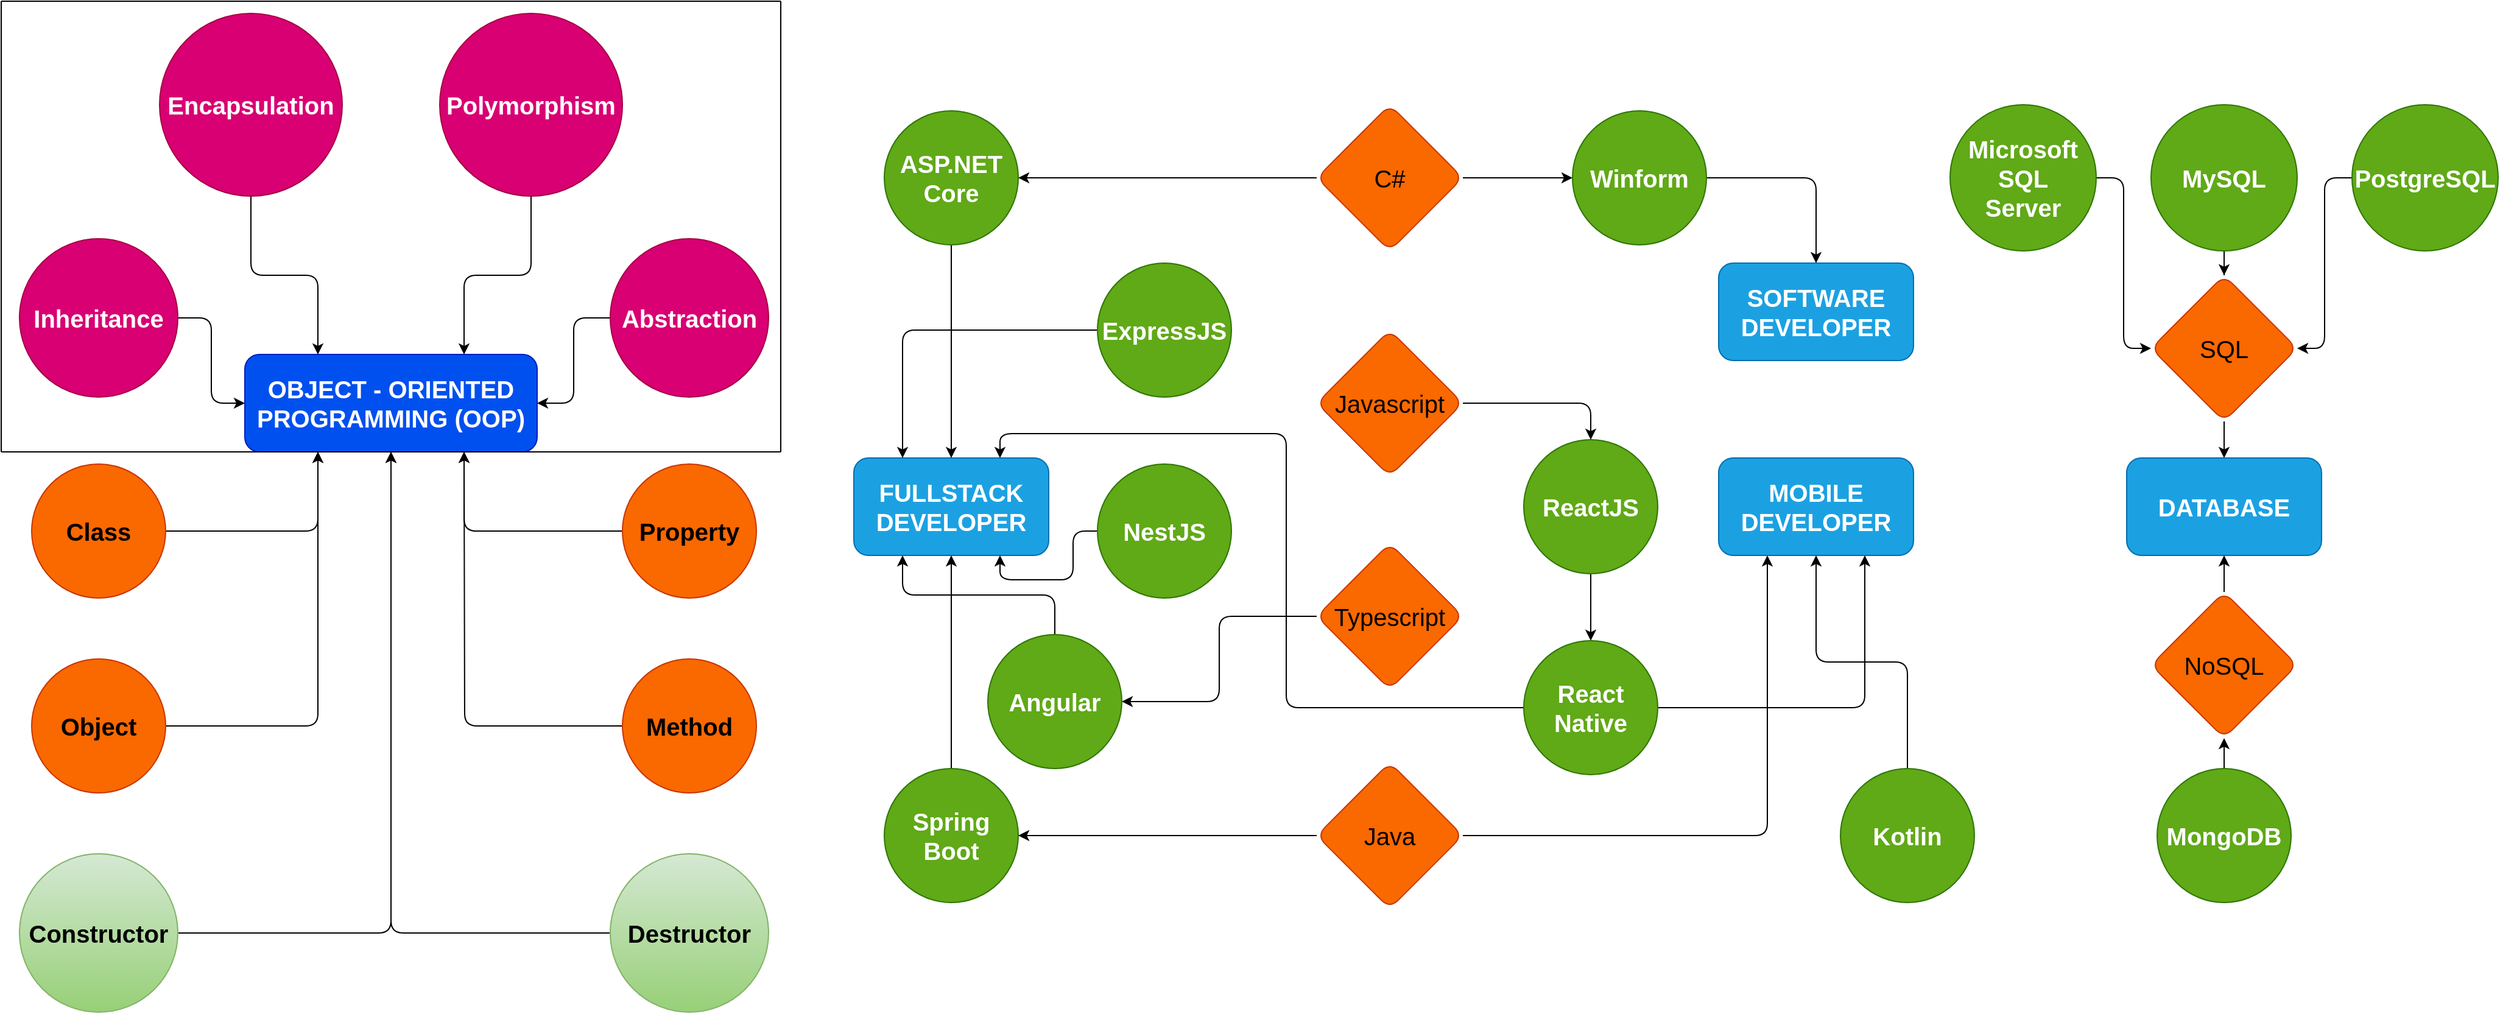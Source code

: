 <mxfile version="24.5.4" type="device">
  <diagram name="Page-1" id="HxqpMqg-U0cw5XxjJVu4">
    <mxGraphModel dx="2153" dy="1868" grid="1" gridSize="10" guides="1" tooltips="1" connect="1" arrows="1" fold="1" page="1" pageScale="1" pageWidth="850" pageHeight="1100" background="none" math="0" shadow="0">
      <root>
        <mxCell id="0" />
        <mxCell id="1" parent="0" />
        <mxCell id="wzljlsoMppxHs4TwsYyM-1" value="&lt;font style=&quot;font-size: 20px;&quot;&gt;&lt;b&gt;FULLSTACK&lt;/b&gt;&lt;/font&gt;&lt;div&gt;&lt;font style=&quot;font-size: 20px;&quot;&gt;&lt;b&gt;DEVELOPER&lt;/b&gt;&lt;/font&gt;&lt;/div&gt;" style="rounded=1;whiteSpace=wrap;html=1;fillColor=#1ba1e2;strokeColor=#006EAF;fontColor=#ffffff;" parent="1" vertex="1">
          <mxGeometry x="160" y="230" width="160" height="80" as="geometry" />
        </mxCell>
        <mxCell id="wzljlsoMppxHs4TwsYyM-24" style="edgeStyle=orthogonalEdgeStyle;rounded=1;orthogonalLoop=1;jettySize=auto;html=1;" parent="1" source="wzljlsoMppxHs4TwsYyM-6" target="wzljlsoMppxHs4TwsYyM-1" edge="1">
          <mxGeometry relative="1" as="geometry" />
        </mxCell>
        <mxCell id="wzljlsoMppxHs4TwsYyM-6" value="&lt;span style=&quot;font-size: 20px;&quot;&gt;&lt;b&gt;ASP.NET Core&lt;/b&gt;&lt;/span&gt;" style="ellipse;whiteSpace=wrap;html=1;aspect=fixed;fillColor=#60a917;strokeColor=#2D7600;fontColor=#ffffff;rounded=1;" parent="1" vertex="1">
          <mxGeometry x="185" y="-55" width="110" height="110" as="geometry" />
        </mxCell>
        <mxCell id="wzljlsoMppxHs4TwsYyM-10" style="edgeStyle=orthogonalEdgeStyle;rounded=1;orthogonalLoop=1;jettySize=auto;html=1;entryX=0.5;entryY=1;entryDx=0;entryDy=0;" parent="1" source="wzljlsoMppxHs4TwsYyM-9" target="wzljlsoMppxHs4TwsYyM-1" edge="1">
          <mxGeometry relative="1" as="geometry" />
        </mxCell>
        <mxCell id="wzljlsoMppxHs4TwsYyM-9" value="&lt;span style=&quot;font-size: 20px;&quot;&gt;&lt;b&gt;Spring&lt;/b&gt;&lt;/span&gt;&lt;div&gt;&lt;span style=&quot;font-size: 20px;&quot;&gt;&lt;b&gt;Boot&lt;/b&gt;&lt;/span&gt;&lt;/div&gt;" style="ellipse;whiteSpace=wrap;html=1;aspect=fixed;fillColor=#60a917;strokeColor=#2D7600;fontColor=#ffffff;rounded=1;" parent="1" vertex="1">
          <mxGeometry x="185" y="485" width="110" height="110" as="geometry" />
        </mxCell>
        <mxCell id="wzljlsoMppxHs4TwsYyM-19" style="edgeStyle=orthogonalEdgeStyle;rounded=1;orthogonalLoop=1;jettySize=auto;html=1;entryX=0;entryY=0.5;entryDx=0;entryDy=0;" parent="1" source="wzljlsoMppxHs4TwsYyM-12" target="wzljlsoMppxHs4TwsYyM-18" edge="1">
          <mxGeometry relative="1" as="geometry" />
        </mxCell>
        <mxCell id="wzljlsoMppxHs4TwsYyM-21" style="edgeStyle=orthogonalEdgeStyle;rounded=1;orthogonalLoop=1;jettySize=auto;html=1;entryX=1;entryY=0.5;entryDx=0;entryDy=0;" parent="1" source="wzljlsoMppxHs4TwsYyM-12" target="wzljlsoMppxHs4TwsYyM-6" edge="1">
          <mxGeometry relative="1" as="geometry" />
        </mxCell>
        <mxCell id="wzljlsoMppxHs4TwsYyM-12" value="&lt;font style=&quot;font-size: 20px;&quot;&gt;C#&lt;/font&gt;" style="rhombus;whiteSpace=wrap;html=1;fillColor=#fa6800;fontColor=#000000;strokeColor=#C73500;rounded=1;" parent="1" vertex="1">
          <mxGeometry x="540" y="-60" width="120" height="120" as="geometry" />
        </mxCell>
        <mxCell id="wzljlsoMppxHs4TwsYyM-15" style="edgeStyle=orthogonalEdgeStyle;rounded=1;orthogonalLoop=1;jettySize=auto;html=1;entryX=1;entryY=0.5;entryDx=0;entryDy=0;" parent="1" source="wzljlsoMppxHs4TwsYyM-14" target="wzljlsoMppxHs4TwsYyM-9" edge="1">
          <mxGeometry relative="1" as="geometry" />
        </mxCell>
        <mxCell id="wzljlsoMppxHs4TwsYyM-34" style="edgeStyle=orthogonalEdgeStyle;rounded=1;orthogonalLoop=1;jettySize=auto;html=1;entryX=0.25;entryY=1;entryDx=0;entryDy=0;" parent="1" source="wzljlsoMppxHs4TwsYyM-14" target="wzljlsoMppxHs4TwsYyM-29" edge="1">
          <mxGeometry relative="1" as="geometry" />
        </mxCell>
        <mxCell id="wzljlsoMppxHs4TwsYyM-14" value="&lt;span style=&quot;font-size: 20px;&quot;&gt;Java&lt;/span&gt;" style="rhombus;whiteSpace=wrap;html=1;fillColor=#fa6800;fontColor=#000000;strokeColor=#C73500;rounded=1;" parent="1" vertex="1">
          <mxGeometry x="540" y="480" width="120" height="120" as="geometry" />
        </mxCell>
        <mxCell id="wzljlsoMppxHs4TwsYyM-17" value="&lt;font style=&quot;font-size: 20px;&quot;&gt;&lt;b&gt;SOFTWARE DEVELOPER&lt;/b&gt;&lt;/font&gt;" style="rounded=1;whiteSpace=wrap;html=1;fillColor=#1ba1e2;strokeColor=#006EAF;fontColor=#ffffff;" parent="1" vertex="1">
          <mxGeometry x="870" y="70" width="160" height="80" as="geometry" />
        </mxCell>
        <mxCell id="wzljlsoMppxHs4TwsYyM-20" style="edgeStyle=orthogonalEdgeStyle;rounded=1;orthogonalLoop=1;jettySize=auto;html=1;" parent="1" source="wzljlsoMppxHs4TwsYyM-18" target="wzljlsoMppxHs4TwsYyM-17" edge="1">
          <mxGeometry relative="1" as="geometry" />
        </mxCell>
        <mxCell id="wzljlsoMppxHs4TwsYyM-18" value="&lt;span style=&quot;font-size: 20px;&quot;&gt;&lt;b&gt;Winform&lt;/b&gt;&lt;/span&gt;" style="ellipse;whiteSpace=wrap;html=1;aspect=fixed;fillColor=#60a917;strokeColor=#2D7600;fontColor=#ffffff;rounded=1;" parent="1" vertex="1">
          <mxGeometry x="750" y="-55" width="110" height="110" as="geometry" />
        </mxCell>
        <mxCell id="ozLXA-_nRd69hz9zHMmb-9" style="edgeStyle=orthogonalEdgeStyle;rounded=1;orthogonalLoop=1;jettySize=auto;html=1;entryX=1;entryY=0.5;entryDx=0;entryDy=0;curved=0;" edge="1" parent="1" source="wzljlsoMppxHs4TwsYyM-22" target="ozLXA-_nRd69hz9zHMmb-8">
          <mxGeometry relative="1" as="geometry" />
        </mxCell>
        <mxCell id="wzljlsoMppxHs4TwsYyM-22" value="&lt;span style=&quot;font-size: 20px;&quot;&gt;Typescript&lt;/span&gt;" style="rhombus;whiteSpace=wrap;html=1;fillColor=#fa6800;fontColor=#000000;strokeColor=#C73500;rounded=1;" parent="1" vertex="1">
          <mxGeometry x="540" y="300" width="120" height="120" as="geometry" />
        </mxCell>
        <mxCell id="wzljlsoMppxHs4TwsYyM-40" style="edgeStyle=orthogonalEdgeStyle;rounded=1;orthogonalLoop=1;jettySize=auto;html=1;entryX=0.5;entryY=0;entryDx=0;entryDy=0;" parent="1" source="wzljlsoMppxHs4TwsYyM-27" target="wzljlsoMppxHs4TwsYyM-30" edge="1">
          <mxGeometry relative="1" as="geometry" />
        </mxCell>
        <mxCell id="wzljlsoMppxHs4TwsYyM-27" value="&lt;span style=&quot;font-size: 20px;&quot;&gt;&lt;b&gt;ReactJS&lt;/b&gt;&lt;/span&gt;" style="ellipse;whiteSpace=wrap;html=1;aspect=fixed;fillColor=#60a917;strokeColor=#2D7600;fontColor=#ffffff;rounded=1;" parent="1" vertex="1">
          <mxGeometry x="710" y="215" width="110" height="110" as="geometry" />
        </mxCell>
        <mxCell id="wzljlsoMppxHs4TwsYyM-29" value="&lt;font style=&quot;font-size: 20px;&quot;&gt;&lt;b&gt;MOBILE DEVELOPER&lt;/b&gt;&lt;/font&gt;" style="rounded=1;whiteSpace=wrap;html=1;fillColor=#1ba1e2;strokeColor=#006EAF;fontColor=#ffffff;" parent="1" vertex="1">
          <mxGeometry x="870" y="230" width="160" height="80" as="geometry" />
        </mxCell>
        <mxCell id="wzljlsoMppxHs4TwsYyM-41" style="edgeStyle=orthogonalEdgeStyle;rounded=1;orthogonalLoop=1;jettySize=auto;html=1;entryX=0.75;entryY=1;entryDx=0;entryDy=0;" parent="1" source="wzljlsoMppxHs4TwsYyM-30" target="wzljlsoMppxHs4TwsYyM-29" edge="1">
          <mxGeometry relative="1" as="geometry" />
        </mxCell>
        <mxCell id="ozLXA-_nRd69hz9zHMmb-16" style="edgeStyle=orthogonalEdgeStyle;rounded=1;orthogonalLoop=1;jettySize=auto;html=1;entryX=0.75;entryY=0;entryDx=0;entryDy=0;curved=0;" edge="1" parent="1" source="wzljlsoMppxHs4TwsYyM-30" target="wzljlsoMppxHs4TwsYyM-1">
          <mxGeometry relative="1" as="geometry" />
        </mxCell>
        <mxCell id="wzljlsoMppxHs4TwsYyM-30" value="&lt;span style=&quot;font-size: 20px;&quot;&gt;&lt;b&gt;React&lt;/b&gt;&lt;/span&gt;&lt;div&gt;&lt;span style=&quot;font-size: 20px;&quot;&gt;&lt;b&gt;Native&lt;/b&gt;&lt;/span&gt;&lt;/div&gt;" style="ellipse;whiteSpace=wrap;html=1;aspect=fixed;fillColor=#60a917;strokeColor=#2D7600;fontColor=#ffffff;rounded=1;" parent="1" vertex="1">
          <mxGeometry x="710" y="380" width="110" height="110" as="geometry" />
        </mxCell>
        <mxCell id="wzljlsoMppxHs4TwsYyM-37" style="edgeStyle=orthogonalEdgeStyle;rounded=1;orthogonalLoop=1;jettySize=auto;html=1;entryX=0.5;entryY=1;entryDx=0;entryDy=0;" parent="1" source="wzljlsoMppxHs4TwsYyM-36" target="wzljlsoMppxHs4TwsYyM-29" edge="1">
          <mxGeometry relative="1" as="geometry" />
        </mxCell>
        <mxCell id="wzljlsoMppxHs4TwsYyM-36" value="&lt;span style=&quot;font-size: 20px;&quot;&gt;&lt;b&gt;Kotlin&lt;/b&gt;&lt;/span&gt;" style="ellipse;whiteSpace=wrap;html=1;aspect=fixed;fillColor=#60a917;strokeColor=#2D7600;fontColor=#ffffff;rounded=1;" parent="1" vertex="1">
          <mxGeometry x="970" y="485" width="110" height="110" as="geometry" />
        </mxCell>
        <mxCell id="wzljlsoMppxHs4TwsYyM-43" value="&lt;span style=&quot;font-size: 20px;&quot;&gt;&lt;b&gt;DATABASE&lt;/b&gt;&lt;/span&gt;" style="rounded=1;whiteSpace=wrap;html=1;fillColor=#1ba1e2;strokeColor=#006EAF;fontColor=#ffffff;" parent="1" vertex="1">
          <mxGeometry x="1205" y="230" width="160" height="80" as="geometry" />
        </mxCell>
        <mxCell id="wzljlsoMppxHs4TwsYyM-49" value="" style="edgeStyle=orthogonalEdgeStyle;rounded=1;orthogonalLoop=1;jettySize=auto;html=1;" parent="1" source="wzljlsoMppxHs4TwsYyM-44" target="wzljlsoMppxHs4TwsYyM-46" edge="1">
          <mxGeometry relative="1" as="geometry" />
        </mxCell>
        <mxCell id="wzljlsoMppxHs4TwsYyM-44" value="&lt;span style=&quot;font-size: 20px;&quot;&gt;&lt;b&gt;MongoDB&lt;/b&gt;&lt;/span&gt;" style="ellipse;whiteSpace=wrap;html=1;aspect=fixed;fillColor=#60a917;strokeColor=#2D7600;fontColor=#ffffff;rounded=1;" parent="1" vertex="1">
          <mxGeometry x="1230" y="485" width="110" height="110" as="geometry" />
        </mxCell>
        <mxCell id="wzljlsoMppxHs4TwsYyM-47" style="edgeStyle=orthogonalEdgeStyle;rounded=1;orthogonalLoop=1;jettySize=auto;html=1;entryX=0.5;entryY=1;entryDx=0;entryDy=0;" parent="1" source="wzljlsoMppxHs4TwsYyM-46" target="wzljlsoMppxHs4TwsYyM-43" edge="1">
          <mxGeometry relative="1" as="geometry" />
        </mxCell>
        <mxCell id="wzljlsoMppxHs4TwsYyM-46" value="&lt;span style=&quot;font-size: 20px;&quot;&gt;NoSQL&lt;/span&gt;" style="rhombus;whiteSpace=wrap;html=1;fillColor=#fa6800;fontColor=#000000;strokeColor=#C73500;rounded=1;" parent="1" vertex="1">
          <mxGeometry x="1225" y="340" width="120" height="120" as="geometry" />
        </mxCell>
        <mxCell id="wzljlsoMppxHs4TwsYyM-48" style="edgeStyle=orthogonalEdgeStyle;rounded=1;orthogonalLoop=1;jettySize=auto;html=1;exitX=0.5;exitY=1;exitDx=0;exitDy=0;" parent="1" source="wzljlsoMppxHs4TwsYyM-46" target="wzljlsoMppxHs4TwsYyM-46" edge="1">
          <mxGeometry relative="1" as="geometry" />
        </mxCell>
        <mxCell id="wzljlsoMppxHs4TwsYyM-55" value="" style="edgeStyle=orthogonalEdgeStyle;rounded=1;orthogonalLoop=1;jettySize=auto;html=1;" parent="1" source="wzljlsoMppxHs4TwsYyM-50" target="wzljlsoMppxHs4TwsYyM-43" edge="1">
          <mxGeometry relative="1" as="geometry" />
        </mxCell>
        <mxCell id="wzljlsoMppxHs4TwsYyM-50" value="&lt;span style=&quot;font-size: 20px;&quot;&gt;SQL&lt;/span&gt;" style="rhombus;whiteSpace=wrap;html=1;fillColor=#fa6800;fontColor=#000000;strokeColor=#C73500;rounded=1;" parent="1" vertex="1">
          <mxGeometry x="1225" y="80" width="120" height="120" as="geometry" />
        </mxCell>
        <mxCell id="wzljlsoMppxHs4TwsYyM-53" style="edgeStyle=orthogonalEdgeStyle;rounded=1;orthogonalLoop=1;jettySize=auto;html=1;entryX=0;entryY=0.5;entryDx=0;entryDy=0;" parent="1" source="wzljlsoMppxHs4TwsYyM-51" target="wzljlsoMppxHs4TwsYyM-50" edge="1">
          <mxGeometry relative="1" as="geometry" />
        </mxCell>
        <mxCell id="wzljlsoMppxHs4TwsYyM-51" value="&lt;span style=&quot;font-size: 20px;&quot;&gt;&lt;b&gt;Microsoft&lt;/b&gt;&lt;/span&gt;&lt;div&gt;&lt;span style=&quot;font-size: 20px;&quot;&gt;&lt;b&gt;SQL&lt;/b&gt;&lt;/span&gt;&lt;/div&gt;&lt;div&gt;&lt;span style=&quot;font-size: 20px;&quot;&gt;&lt;b&gt;Server&lt;/b&gt;&lt;/span&gt;&lt;/div&gt;" style="ellipse;whiteSpace=wrap;html=1;aspect=fixed;fillColor=#60a917;strokeColor=#2D7600;fontColor=#ffffff;rounded=1;" parent="1" vertex="1">
          <mxGeometry x="1060" y="-60" width="120" height="120" as="geometry" />
        </mxCell>
        <mxCell id="wzljlsoMppxHs4TwsYyM-54" style="edgeStyle=orthogonalEdgeStyle;rounded=1;orthogonalLoop=1;jettySize=auto;html=1;entryX=1;entryY=0.5;entryDx=0;entryDy=0;" parent="1" source="wzljlsoMppxHs4TwsYyM-52" target="wzljlsoMppxHs4TwsYyM-50" edge="1">
          <mxGeometry relative="1" as="geometry" />
        </mxCell>
        <mxCell id="wzljlsoMppxHs4TwsYyM-52" value="&lt;span style=&quot;font-size: 20px;&quot;&gt;&lt;b&gt;PostgreSQL&lt;/b&gt;&lt;/span&gt;" style="ellipse;whiteSpace=wrap;html=1;aspect=fixed;fillColor=#60a917;strokeColor=#2D7600;fontColor=#ffffff;rounded=1;" parent="1" vertex="1">
          <mxGeometry x="1390" y="-60" width="120" height="120" as="geometry" />
        </mxCell>
        <mxCell id="FkTfqbYWUQrHpsIySJ_S-1" value="&lt;span style=&quot;font-size: 20px;&quot;&gt;&lt;b&gt;OBJECT - ORIENTED PROGRAMMING (OOP)&lt;/b&gt;&lt;/span&gt;" style="rounded=1;whiteSpace=wrap;html=1;fillColor=#0050ef;strokeColor=#001DBC;fontColor=#ffffff;" parent="1" vertex="1">
          <mxGeometry x="-340" y="145" width="240" height="80" as="geometry" />
        </mxCell>
        <mxCell id="FkTfqbYWUQrHpsIySJ_S-4" style="edgeStyle=orthogonalEdgeStyle;rounded=1;orthogonalLoop=1;jettySize=auto;html=1;" parent="1" source="FkTfqbYWUQrHpsIySJ_S-3" target="FkTfqbYWUQrHpsIySJ_S-1" edge="1">
          <mxGeometry relative="1" as="geometry" />
        </mxCell>
        <mxCell id="FkTfqbYWUQrHpsIySJ_S-3" value="&lt;span style=&quot;font-size: 20px;&quot;&gt;&lt;b&gt;Inheritance&lt;/b&gt;&lt;/span&gt;" style="ellipse;whiteSpace=wrap;html=1;aspect=fixed;fillColor=#d80073;strokeColor=#A50040;fontColor=#ffffff;rounded=1;" parent="1" vertex="1">
          <mxGeometry x="-525" y="50" width="130" height="130" as="geometry" />
        </mxCell>
        <mxCell id="FkTfqbYWUQrHpsIySJ_S-6" style="edgeStyle=orthogonalEdgeStyle;rounded=1;orthogonalLoop=1;jettySize=auto;html=1;entryX=0.25;entryY=0;entryDx=0;entryDy=0;" parent="1" source="FkTfqbYWUQrHpsIySJ_S-5" target="FkTfqbYWUQrHpsIySJ_S-1" edge="1">
          <mxGeometry relative="1" as="geometry" />
        </mxCell>
        <mxCell id="FkTfqbYWUQrHpsIySJ_S-5" value="&lt;span style=&quot;font-size: 20px;&quot;&gt;&lt;b&gt;Encapsulation&lt;/b&gt;&lt;/span&gt;" style="ellipse;whiteSpace=wrap;html=1;aspect=fixed;fillColor=#d80073;strokeColor=#A50040;fontColor=#ffffff;rounded=1;" parent="1" vertex="1">
          <mxGeometry x="-410" y="-135" width="150" height="150" as="geometry" />
        </mxCell>
        <mxCell id="FkTfqbYWUQrHpsIySJ_S-8" style="edgeStyle=orthogonalEdgeStyle;rounded=1;orthogonalLoop=1;jettySize=auto;html=1;entryX=0.75;entryY=0;entryDx=0;entryDy=0;" parent="1" source="FkTfqbYWUQrHpsIySJ_S-7" target="FkTfqbYWUQrHpsIySJ_S-1" edge="1">
          <mxGeometry relative="1" as="geometry" />
        </mxCell>
        <mxCell id="FkTfqbYWUQrHpsIySJ_S-7" value="&lt;span style=&quot;font-size: 20px;&quot;&gt;&lt;b&gt;Polymorphism&lt;/b&gt;&lt;/span&gt;" style="ellipse;whiteSpace=wrap;html=1;aspect=fixed;fillColor=#d80073;strokeColor=#A50040;fontColor=#ffffff;rounded=1;" parent="1" vertex="1">
          <mxGeometry x="-180" y="-135" width="150" height="150" as="geometry" />
        </mxCell>
        <mxCell id="FkTfqbYWUQrHpsIySJ_S-10" style="edgeStyle=orthogonalEdgeStyle;rounded=1;orthogonalLoop=1;jettySize=auto;html=1;entryX=1;entryY=0.5;entryDx=0;entryDy=0;" parent="1" source="FkTfqbYWUQrHpsIySJ_S-9" target="FkTfqbYWUQrHpsIySJ_S-1" edge="1">
          <mxGeometry relative="1" as="geometry" />
        </mxCell>
        <mxCell id="FkTfqbYWUQrHpsIySJ_S-9" value="&lt;span style=&quot;font-size: 20px;&quot;&gt;&lt;b&gt;Abstraction&lt;/b&gt;&lt;/span&gt;" style="ellipse;whiteSpace=wrap;html=1;aspect=fixed;fillColor=#d80073;strokeColor=#A50040;fontColor=#ffffff;rounded=1;" parent="1" vertex="1">
          <mxGeometry x="-40" y="50" width="130" height="130" as="geometry" />
        </mxCell>
        <mxCell id="FkTfqbYWUQrHpsIySJ_S-16" style="edgeStyle=orthogonalEdgeStyle;rounded=1;orthogonalLoop=1;jettySize=auto;html=1;entryX=0.25;entryY=1;entryDx=0;entryDy=0;" parent="1" source="FkTfqbYWUQrHpsIySJ_S-12" target="FkTfqbYWUQrHpsIySJ_S-1" edge="1">
          <mxGeometry relative="1" as="geometry" />
        </mxCell>
        <mxCell id="FkTfqbYWUQrHpsIySJ_S-12" value="&lt;span style=&quot;font-size: 20px;&quot;&gt;&lt;b&gt;Class&lt;/b&gt;&lt;/span&gt;" style="ellipse;whiteSpace=wrap;html=1;aspect=fixed;fillColor=#fa6800;strokeColor=#C73500;fontColor=#000000;rounded=1;" parent="1" vertex="1">
          <mxGeometry x="-515" y="235" width="110" height="110" as="geometry" />
        </mxCell>
        <mxCell id="FkTfqbYWUQrHpsIySJ_S-18" style="edgeStyle=orthogonalEdgeStyle;rounded=1;orthogonalLoop=1;jettySize=auto;html=1;entryX=0.25;entryY=1;entryDx=0;entryDy=0;" parent="1" source="FkTfqbYWUQrHpsIySJ_S-13" target="FkTfqbYWUQrHpsIySJ_S-1" edge="1">
          <mxGeometry relative="1" as="geometry" />
        </mxCell>
        <mxCell id="FkTfqbYWUQrHpsIySJ_S-13" value="&lt;span style=&quot;font-size: 20px;&quot;&gt;&lt;b&gt;Object&lt;/b&gt;&lt;/span&gt;" style="ellipse;whiteSpace=wrap;html=1;aspect=fixed;fillColor=#fa6800;strokeColor=#C73500;fontColor=#000000;rounded=1;" parent="1" vertex="1">
          <mxGeometry x="-515" y="395" width="110" height="110" as="geometry" />
        </mxCell>
        <mxCell id="FkTfqbYWUQrHpsIySJ_S-19" style="edgeStyle=orthogonalEdgeStyle;rounded=1;orthogonalLoop=1;jettySize=auto;html=1;entryX=0.75;entryY=1;entryDx=0;entryDy=0;" parent="1" source="FkTfqbYWUQrHpsIySJ_S-17" target="FkTfqbYWUQrHpsIySJ_S-1" edge="1">
          <mxGeometry relative="1" as="geometry">
            <Array as="points">
              <mxPoint x="-160" y="290" />
            </Array>
          </mxGeometry>
        </mxCell>
        <mxCell id="FkTfqbYWUQrHpsIySJ_S-17" value="&lt;span style=&quot;font-size: 20px;&quot;&gt;&lt;b&gt;Property&lt;/b&gt;&lt;/span&gt;" style="ellipse;whiteSpace=wrap;html=1;aspect=fixed;fillColor=#fa6800;strokeColor=#C73500;fontColor=#000000;rounded=1;" parent="1" vertex="1">
          <mxGeometry x="-30" y="235" width="110" height="110" as="geometry" />
        </mxCell>
        <mxCell id="FkTfqbYWUQrHpsIySJ_S-28" style="edgeStyle=orthogonalEdgeStyle;rounded=1;orthogonalLoop=1;jettySize=auto;html=1;" parent="1" source="FkTfqbYWUQrHpsIySJ_S-20" edge="1">
          <mxGeometry relative="1" as="geometry">
            <mxPoint x="-160" y="225" as="targetPoint" />
          </mxGeometry>
        </mxCell>
        <mxCell id="FkTfqbYWUQrHpsIySJ_S-20" value="&lt;span style=&quot;font-size: 20px;&quot;&gt;&lt;b&gt;Method&lt;/b&gt;&lt;/span&gt;" style="ellipse;whiteSpace=wrap;html=1;aspect=fixed;fillColor=#fa6800;strokeColor=#C73500;fontColor=#000000;rounded=1;" parent="1" vertex="1">
          <mxGeometry x="-30" y="395" width="110" height="110" as="geometry" />
        </mxCell>
        <mxCell id="FkTfqbYWUQrHpsIySJ_S-36" style="edgeStyle=orthogonalEdgeStyle;rounded=1;orthogonalLoop=1;jettySize=auto;html=1;entryX=0.5;entryY=1;entryDx=0;entryDy=0;" parent="1" source="FkTfqbYWUQrHpsIySJ_S-23" target="FkTfqbYWUQrHpsIySJ_S-1" edge="1">
          <mxGeometry relative="1" as="geometry" />
        </mxCell>
        <mxCell id="FkTfqbYWUQrHpsIySJ_S-23" value="&lt;span style=&quot;font-size: 20px;&quot;&gt;&lt;b&gt;Constructor&lt;/b&gt;&lt;/span&gt;" style="ellipse;whiteSpace=wrap;html=1;aspect=fixed;fillColor=#d5e8d4;strokeColor=#82b366;gradientColor=#97d077;rounded=1;" parent="1" vertex="1">
          <mxGeometry x="-525" y="555" width="130" height="130" as="geometry" />
        </mxCell>
        <mxCell id="FkTfqbYWUQrHpsIySJ_S-37" style="edgeStyle=orthogonalEdgeStyle;rounded=1;orthogonalLoop=1;jettySize=auto;html=1;entryX=0.5;entryY=1;entryDx=0;entryDy=0;" parent="1" source="FkTfqbYWUQrHpsIySJ_S-24" target="FkTfqbYWUQrHpsIySJ_S-1" edge="1">
          <mxGeometry relative="1" as="geometry" />
        </mxCell>
        <mxCell id="FkTfqbYWUQrHpsIySJ_S-24" value="&lt;span style=&quot;font-size: 20px;&quot;&gt;&lt;b&gt;Destructor&lt;/b&gt;&lt;/span&gt;" style="ellipse;whiteSpace=wrap;html=1;aspect=fixed;fillColor=#d5e8d4;strokeColor=#82b366;gradientColor=#97d077;rounded=1;" parent="1" vertex="1">
          <mxGeometry x="-40" y="555" width="130" height="130" as="geometry" />
        </mxCell>
        <mxCell id="FkTfqbYWUQrHpsIySJ_S-40" value="" style="endArrow=none;html=1;rounded=1;exitX=0.25;exitY=1;exitDx=0;exitDy=0;" parent="1" source="FkTfqbYWUQrHpsIySJ_S-1" edge="1">
          <mxGeometry width="50" height="50" relative="1" as="geometry">
            <mxPoint x="150" y="235" as="sourcePoint" />
            <mxPoint x="100" y="225" as="targetPoint" />
          </mxGeometry>
        </mxCell>
        <mxCell id="FkTfqbYWUQrHpsIySJ_S-41" value="" style="endArrow=none;html=1;rounded=1;entryX=0.25;entryY=1;entryDx=0;entryDy=0;" parent="1" target="FkTfqbYWUQrHpsIySJ_S-1" edge="1">
          <mxGeometry width="50" height="50" relative="1" as="geometry">
            <mxPoint x="-540" y="225" as="sourcePoint" />
            <mxPoint x="-340" y="225" as="targetPoint" />
          </mxGeometry>
        </mxCell>
        <mxCell id="FkTfqbYWUQrHpsIySJ_S-42" value="" style="endArrow=none;html=1;rounded=1;" parent="1" edge="1">
          <mxGeometry width="50" height="50" relative="1" as="geometry">
            <mxPoint x="-540" y="225" as="sourcePoint" />
            <mxPoint x="-540" y="-145" as="targetPoint" />
          </mxGeometry>
        </mxCell>
        <mxCell id="FkTfqbYWUQrHpsIySJ_S-43" value="" style="endArrow=none;html=1;rounded=1;" parent="1" edge="1">
          <mxGeometry width="50" height="50" relative="1" as="geometry">
            <mxPoint x="100" y="225" as="sourcePoint" />
            <mxPoint x="100" y="-145" as="targetPoint" />
          </mxGeometry>
        </mxCell>
        <mxCell id="FkTfqbYWUQrHpsIySJ_S-44" value="" style="endArrow=none;html=1;rounded=1;" parent="1" edge="1">
          <mxGeometry width="50" height="50" relative="1" as="geometry">
            <mxPoint x="-540" y="-145" as="sourcePoint" />
            <mxPoint x="100" y="-145" as="targetPoint" />
          </mxGeometry>
        </mxCell>
        <mxCell id="ozLXA-_nRd69hz9zHMmb-3" style="edgeStyle=orthogonalEdgeStyle;rounded=0;orthogonalLoop=1;jettySize=auto;html=1;" edge="1" parent="1" source="ozLXA-_nRd69hz9zHMmb-1" target="wzljlsoMppxHs4TwsYyM-50">
          <mxGeometry relative="1" as="geometry" />
        </mxCell>
        <mxCell id="ozLXA-_nRd69hz9zHMmb-1" value="&lt;span style=&quot;font-size: 20px;&quot;&gt;&lt;b&gt;MySQL&lt;/b&gt;&lt;/span&gt;" style="ellipse;whiteSpace=wrap;html=1;aspect=fixed;fillColor=#60a917;strokeColor=#2D7600;fontColor=#ffffff;rounded=1;" vertex="1" parent="1">
          <mxGeometry x="1225" y="-60" width="120" height="120" as="geometry" />
        </mxCell>
        <mxCell id="ozLXA-_nRd69hz9zHMmb-5" style="edgeStyle=orthogonalEdgeStyle;rounded=1;orthogonalLoop=1;jettySize=auto;html=1;exitX=1;exitY=0.5;exitDx=0;exitDy=0;entryX=0.5;entryY=0;entryDx=0;entryDy=0;curved=0;" edge="1" parent="1" source="ozLXA-_nRd69hz9zHMmb-4" target="wzljlsoMppxHs4TwsYyM-27">
          <mxGeometry relative="1" as="geometry" />
        </mxCell>
        <mxCell id="ozLXA-_nRd69hz9zHMmb-4" value="&lt;span style=&quot;font-size: 20px;&quot;&gt;Javascript&lt;/span&gt;" style="rhombus;whiteSpace=wrap;html=1;fillColor=#fa6800;fontColor=#000000;strokeColor=#C73500;rounded=1;" vertex="1" parent="1">
          <mxGeometry x="540" y="125" width="120" height="120" as="geometry" />
        </mxCell>
        <mxCell id="ozLXA-_nRd69hz9zHMmb-10" style="edgeStyle=orthogonalEdgeStyle;rounded=1;orthogonalLoop=1;jettySize=auto;html=1;entryX=0.25;entryY=1;entryDx=0;entryDy=0;curved=0;" edge="1" parent="1" source="ozLXA-_nRd69hz9zHMmb-8" target="wzljlsoMppxHs4TwsYyM-1">
          <mxGeometry relative="1" as="geometry" />
        </mxCell>
        <mxCell id="ozLXA-_nRd69hz9zHMmb-8" value="&lt;span style=&quot;font-size: 20px;&quot;&gt;&lt;b&gt;Angular&lt;/b&gt;&lt;/span&gt;" style="ellipse;whiteSpace=wrap;html=1;aspect=fixed;fillColor=#60a917;strokeColor=#2D7600;fontColor=#ffffff;rounded=1;" vertex="1" parent="1">
          <mxGeometry x="270" y="375" width="110" height="110" as="geometry" />
        </mxCell>
        <mxCell id="ozLXA-_nRd69hz9zHMmb-21" style="edgeStyle=orthogonalEdgeStyle;rounded=1;orthogonalLoop=1;jettySize=auto;html=1;entryX=0.25;entryY=0;entryDx=0;entryDy=0;curved=0;" edge="1" parent="1" source="ozLXA-_nRd69hz9zHMmb-17" target="wzljlsoMppxHs4TwsYyM-1">
          <mxGeometry relative="1" as="geometry" />
        </mxCell>
        <mxCell id="ozLXA-_nRd69hz9zHMmb-17" value="&lt;span style=&quot;font-size: 20px;&quot;&gt;&lt;b&gt;ExpressJS&lt;/b&gt;&lt;/span&gt;" style="ellipse;whiteSpace=wrap;html=1;aspect=fixed;fillColor=#60a917;strokeColor=#2D7600;fontColor=#ffffff;rounded=1;" vertex="1" parent="1">
          <mxGeometry x="360" y="70" width="110" height="110" as="geometry" />
        </mxCell>
        <mxCell id="ozLXA-_nRd69hz9zHMmb-20" style="edgeStyle=orthogonalEdgeStyle;rounded=1;orthogonalLoop=1;jettySize=auto;html=1;entryX=0.75;entryY=1;entryDx=0;entryDy=0;curved=0;" edge="1" parent="1" source="ozLXA-_nRd69hz9zHMmb-18" target="wzljlsoMppxHs4TwsYyM-1">
          <mxGeometry relative="1" as="geometry" />
        </mxCell>
        <mxCell id="ozLXA-_nRd69hz9zHMmb-18" value="&lt;span style=&quot;font-size: 20px;&quot;&gt;&lt;b&gt;NestJS&lt;/b&gt;&lt;/span&gt;" style="ellipse;whiteSpace=wrap;html=1;aspect=fixed;fillColor=#60a917;strokeColor=#2D7600;fontColor=#ffffff;rounded=1;" vertex="1" parent="1">
          <mxGeometry x="360" y="235" width="110" height="110" as="geometry" />
        </mxCell>
      </root>
    </mxGraphModel>
  </diagram>
</mxfile>
